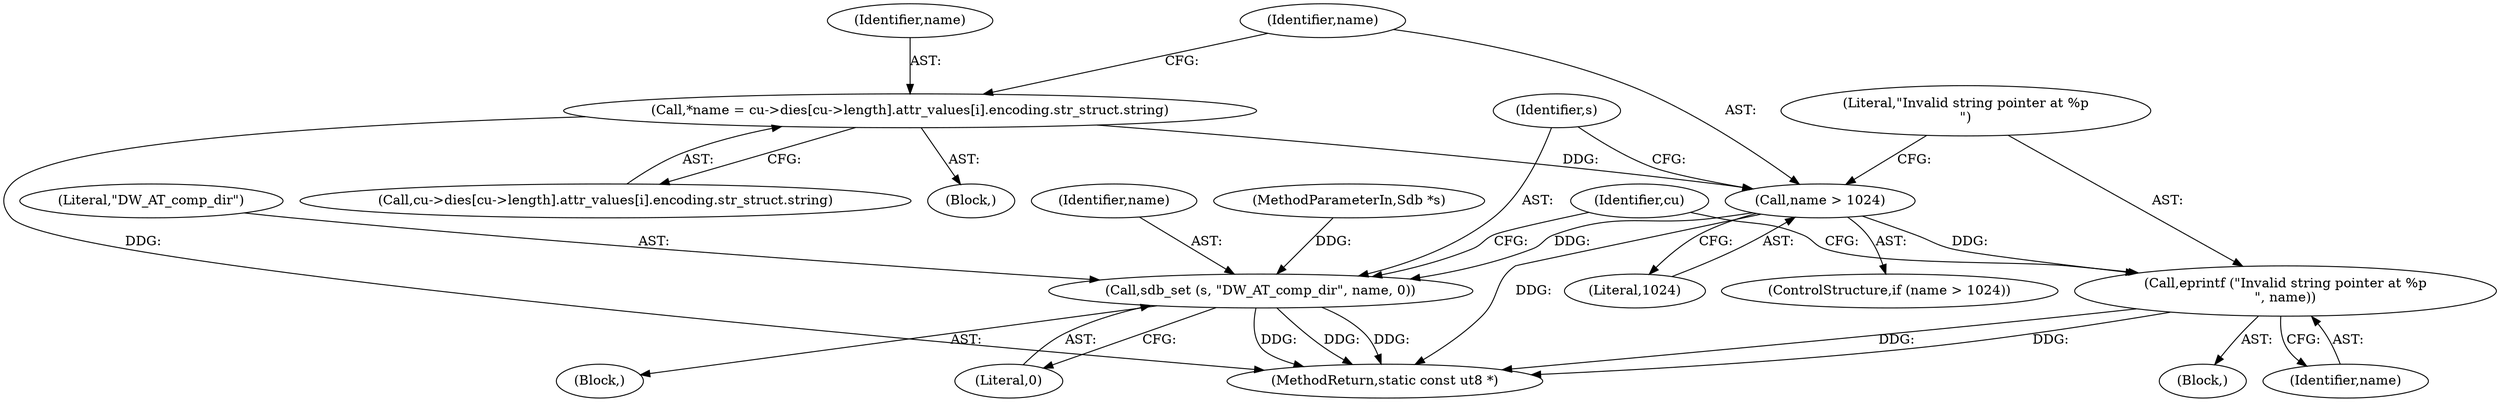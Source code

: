 digraph "0_radare2_bd1bab05083d80464fea854bf4b5c49aaf1b8401@array" {
"1000416" [label="(Call,*name = cu->dies[cu->length].attr_values[i].encoding.str_struct.string)"];
"1000436" [label="(Call,name > 1024)"];
"1000440" [label="(Call,sdb_set (s, \"DW_AT_comp_dir\", name, 0))"];
"1000447" [label="(Call,eprintf (\"Invalid string pointer at %p\n\", name))"];
"1000443" [label="(Identifier,name)"];
"1000441" [label="(Identifier,s)"];
"1000440" [label="(Call,sdb_set (s, \"DW_AT_comp_dir\", name, 0))"];
"1000438" [label="(Literal,1024)"];
"1000454" [label="(Identifier,cu)"];
"1000436" [label="(Call,name > 1024)"];
"1000447" [label="(Call,eprintf (\"Invalid string pointer at %p\n\", name))"];
"1000466" [label="(MethodReturn,static const ut8 *)"];
"1000437" [label="(Identifier,name)"];
"1000418" [label="(Call,cu->dies[cu->length].attr_values[i].encoding.str_struct.string)"];
"1000435" [label="(ControlStructure,if (name > 1024))"];
"1000448" [label="(Literal,\"Invalid string pointer at %p\n\")"];
"1000102" [label="(MethodParameterIn,Sdb *s)"];
"1000414" [label="(Block,)"];
"1000446" [label="(Block,)"];
"1000442" [label="(Literal,\"DW_AT_comp_dir\")"];
"1000417" [label="(Identifier,name)"];
"1000444" [label="(Literal,0)"];
"1000416" [label="(Call,*name = cu->dies[cu->length].attr_values[i].encoding.str_struct.string)"];
"1000449" [label="(Identifier,name)"];
"1000439" [label="(Block,)"];
"1000416" -> "1000414"  [label="AST: "];
"1000416" -> "1000418"  [label="CFG: "];
"1000417" -> "1000416"  [label="AST: "];
"1000418" -> "1000416"  [label="AST: "];
"1000437" -> "1000416"  [label="CFG: "];
"1000416" -> "1000466"  [label="DDG: "];
"1000416" -> "1000436"  [label="DDG: "];
"1000436" -> "1000435"  [label="AST: "];
"1000436" -> "1000438"  [label="CFG: "];
"1000437" -> "1000436"  [label="AST: "];
"1000438" -> "1000436"  [label="AST: "];
"1000441" -> "1000436"  [label="CFG: "];
"1000448" -> "1000436"  [label="CFG: "];
"1000436" -> "1000466"  [label="DDG: "];
"1000436" -> "1000440"  [label="DDG: "];
"1000436" -> "1000447"  [label="DDG: "];
"1000440" -> "1000439"  [label="AST: "];
"1000440" -> "1000444"  [label="CFG: "];
"1000441" -> "1000440"  [label="AST: "];
"1000442" -> "1000440"  [label="AST: "];
"1000443" -> "1000440"  [label="AST: "];
"1000444" -> "1000440"  [label="AST: "];
"1000454" -> "1000440"  [label="CFG: "];
"1000440" -> "1000466"  [label="DDG: "];
"1000440" -> "1000466"  [label="DDG: "];
"1000440" -> "1000466"  [label="DDG: "];
"1000102" -> "1000440"  [label="DDG: "];
"1000447" -> "1000446"  [label="AST: "];
"1000447" -> "1000449"  [label="CFG: "];
"1000448" -> "1000447"  [label="AST: "];
"1000449" -> "1000447"  [label="AST: "];
"1000454" -> "1000447"  [label="CFG: "];
"1000447" -> "1000466"  [label="DDG: "];
"1000447" -> "1000466"  [label="DDG: "];
}
